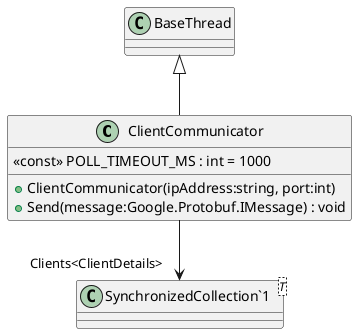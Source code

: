 @startuml
class ClientCommunicator {
    <<const>> POLL_TIMEOUT_MS : int = 1000
    + ClientCommunicator(ipAddress:string, port:int)
    + Send(message:Google.Protobuf.IMessage) : void
}
class "SynchronizedCollection`1"<T> {
}
BaseThread <|-- ClientCommunicator
ClientCommunicator --> "Clients<ClientDetails>" "SynchronizedCollection`1"
@enduml
